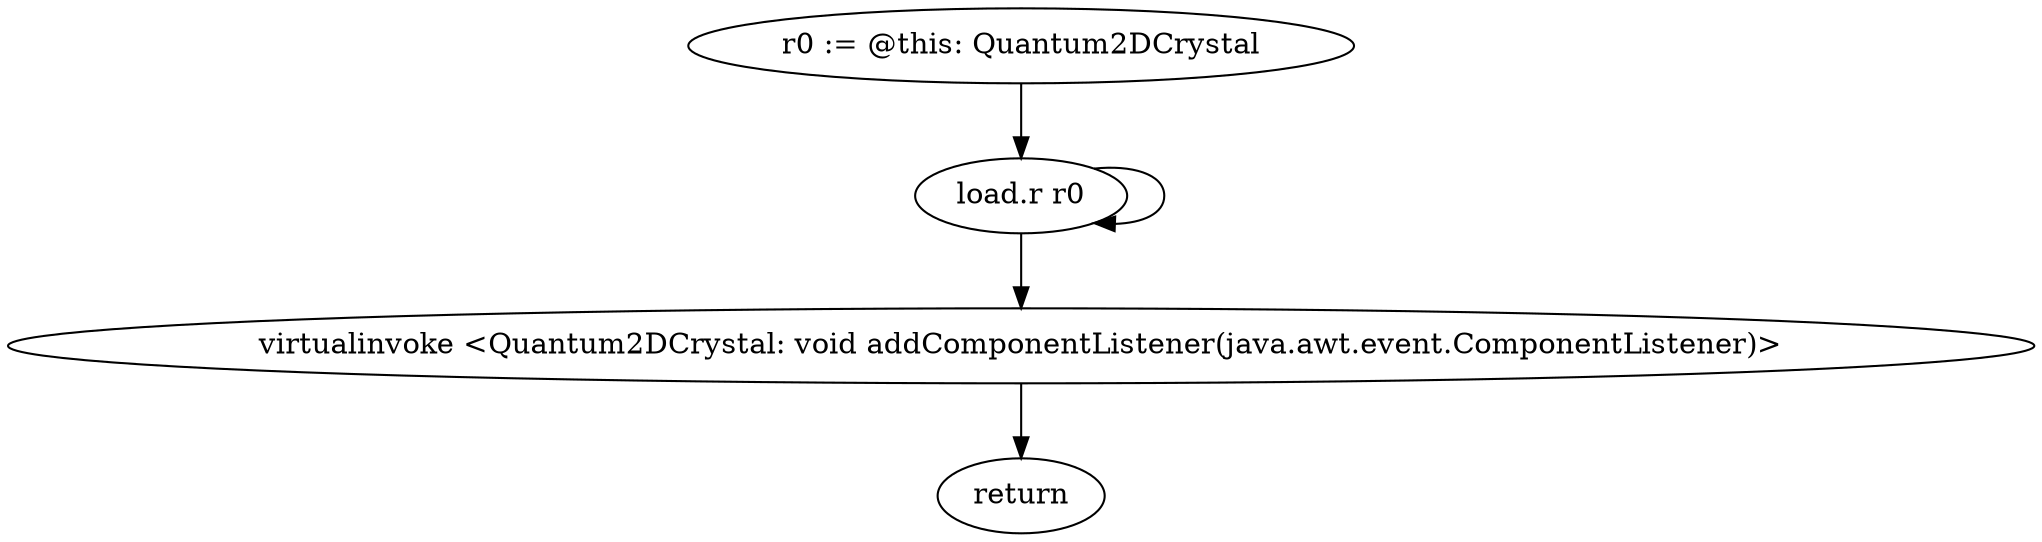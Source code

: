 digraph "" {
    "r0 := @this: Quantum2DCrystal"
    "load.r r0"
    "r0 := @this: Quantum2DCrystal"->"load.r r0";
    "load.r r0"->"load.r r0";
    "virtualinvoke <Quantum2DCrystal: void addComponentListener(java.awt.event.ComponentListener)>"
    "load.r r0"->"virtualinvoke <Quantum2DCrystal: void addComponentListener(java.awt.event.ComponentListener)>";
    "return"
    "virtualinvoke <Quantum2DCrystal: void addComponentListener(java.awt.event.ComponentListener)>"->"return";
}
